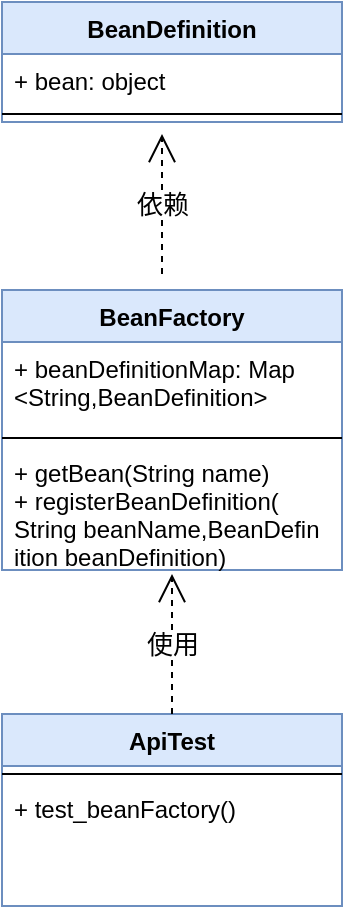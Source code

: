 <mxfile version="15.2.7" type="device"><diagram id="C5RBs43oDa-KdzZeNtuy" name="Page-1"><mxGraphModel dx="946" dy="607" grid="1" gridSize="10" guides="1" tooltips="1" connect="1" arrows="1" fold="1" page="1" pageScale="1" pageWidth="827" pageHeight="1169" math="0" shadow="0"><root><mxCell id="WIyWlLk6GJQsqaUBKTNV-0"/><mxCell id="WIyWlLk6GJQsqaUBKTNV-1" parent="WIyWlLk6GJQsqaUBKTNV-0"/><mxCell id="D7QFjI-XbcpimPINs3m9-4" value="BeanDefinition" style="swimlane;fontStyle=1;align=center;verticalAlign=top;childLayout=stackLayout;horizontal=1;startSize=26;horizontalStack=0;resizeParent=1;resizeParentMax=0;resizeLast=0;collapsible=1;marginBottom=0;fillColor=#dae8fc;strokeColor=#6c8ebf;" vertex="1" parent="WIyWlLk6GJQsqaUBKTNV-1"><mxGeometry x="370" y="114" width="170" height="60" as="geometry"/></mxCell><mxCell id="D7QFjI-XbcpimPINs3m9-5" value="+ bean: object" style="text;strokeColor=none;fillColor=none;align=left;verticalAlign=top;spacingLeft=4;spacingRight=4;overflow=hidden;rotatable=0;points=[[0,0.5],[1,0.5]];portConstraint=eastwest;" vertex="1" parent="D7QFjI-XbcpimPINs3m9-4"><mxGeometry y="26" width="170" height="26" as="geometry"/></mxCell><mxCell id="D7QFjI-XbcpimPINs3m9-6" value="" style="line;strokeWidth=1;fillColor=none;align=left;verticalAlign=middle;spacingTop=-1;spacingLeft=3;spacingRight=3;rotatable=0;labelPosition=right;points=[];portConstraint=eastwest;" vertex="1" parent="D7QFjI-XbcpimPINs3m9-4"><mxGeometry y="52" width="170" height="8" as="geometry"/></mxCell><mxCell id="D7QFjI-XbcpimPINs3m9-8" value="BeanFactory" style="swimlane;fontStyle=1;align=center;verticalAlign=top;childLayout=stackLayout;horizontal=1;startSize=26;horizontalStack=0;resizeParent=1;resizeParentMax=0;resizeLast=0;collapsible=1;marginBottom=0;fillColor=#dae8fc;strokeColor=#6c8ebf;" vertex="1" parent="WIyWlLk6GJQsqaUBKTNV-1"><mxGeometry x="370" y="258" width="170" height="140" as="geometry"/></mxCell><mxCell id="D7QFjI-XbcpimPINs3m9-9" value="+ beanDefinitionMap: Map&#10;&lt;String,BeanDefinition&gt;" style="text;strokeColor=none;fillColor=none;align=left;verticalAlign=top;spacingLeft=4;spacingRight=4;overflow=hidden;rotatable=0;points=[[0,0.5],[1,0.5]];portConstraint=eastwest;" vertex="1" parent="D7QFjI-XbcpimPINs3m9-8"><mxGeometry y="26" width="170" height="44" as="geometry"/></mxCell><mxCell id="D7QFjI-XbcpimPINs3m9-10" value="" style="line;strokeWidth=1;fillColor=none;align=left;verticalAlign=middle;spacingTop=-1;spacingLeft=3;spacingRight=3;rotatable=0;labelPosition=right;points=[];portConstraint=eastwest;" vertex="1" parent="D7QFjI-XbcpimPINs3m9-8"><mxGeometry y="70" width="170" height="8" as="geometry"/></mxCell><mxCell id="D7QFjI-XbcpimPINs3m9-11" value="+ getBean(String name)&#10;+ registerBeanDefinition(&#10;String beanName,BeanDefin&#10;ition beanDefinition)" style="text;strokeColor=none;fillColor=none;align=left;verticalAlign=top;spacingLeft=4;spacingRight=4;overflow=hidden;rotatable=0;points=[[0,0.5],[1,0.5]];portConstraint=eastwest;" vertex="1" parent="D7QFjI-XbcpimPINs3m9-8"><mxGeometry y="78" width="170" height="62" as="geometry"/></mxCell><mxCell id="D7QFjI-XbcpimPINs3m9-13" value="&lt;font style=&quot;font-size: 13px&quot;&gt;依赖&lt;/font&gt;" style="endArrow=open;endSize=12;dashed=1;html=1;" edge="1" parent="WIyWlLk6GJQsqaUBKTNV-1"><mxGeometry width="160" relative="1" as="geometry"><mxPoint x="450" y="250" as="sourcePoint"/><mxPoint x="450" y="180" as="targetPoint"/></mxGeometry></mxCell><mxCell id="D7QFjI-XbcpimPINs3m9-14" value="ApiTest" style="swimlane;fontStyle=1;align=center;verticalAlign=top;childLayout=stackLayout;horizontal=1;startSize=26;horizontalStack=0;resizeParent=1;resizeParentMax=0;resizeLast=0;collapsible=1;marginBottom=0;fillColor=#dae8fc;strokeColor=#6c8ebf;" vertex="1" parent="WIyWlLk6GJQsqaUBKTNV-1"><mxGeometry x="370" y="470" width="170" height="96" as="geometry"/></mxCell><mxCell id="D7QFjI-XbcpimPINs3m9-16" value="" style="line;strokeWidth=1;fillColor=none;align=left;verticalAlign=middle;spacingTop=-1;spacingLeft=3;spacingRight=3;rotatable=0;labelPosition=right;points=[];portConstraint=eastwest;" vertex="1" parent="D7QFjI-XbcpimPINs3m9-14"><mxGeometry y="26" width="170" height="8" as="geometry"/></mxCell><mxCell id="D7QFjI-XbcpimPINs3m9-17" value="+ test_beanFactory()" style="text;strokeColor=none;fillColor=none;align=left;verticalAlign=top;spacingLeft=4;spacingRight=4;overflow=hidden;rotatable=0;points=[[0,0.5],[1,0.5]];portConstraint=eastwest;" vertex="1" parent="D7QFjI-XbcpimPINs3m9-14"><mxGeometry y="34" width="170" height="62" as="geometry"/></mxCell><mxCell id="D7QFjI-XbcpimPINs3m9-18" value="&lt;font style=&quot;font-size: 13px&quot;&gt;使用&lt;/font&gt;" style="endArrow=open;endSize=12;dashed=1;html=1;exitX=0.5;exitY=0;exitDx=0;exitDy=0;" edge="1" parent="WIyWlLk6GJQsqaUBKTNV-1" source="D7QFjI-XbcpimPINs3m9-14"><mxGeometry width="160" relative="1" as="geometry"><mxPoint x="590" y="430" as="sourcePoint"/><mxPoint x="455" y="400" as="targetPoint"/></mxGeometry></mxCell></root></mxGraphModel></diagram></mxfile>